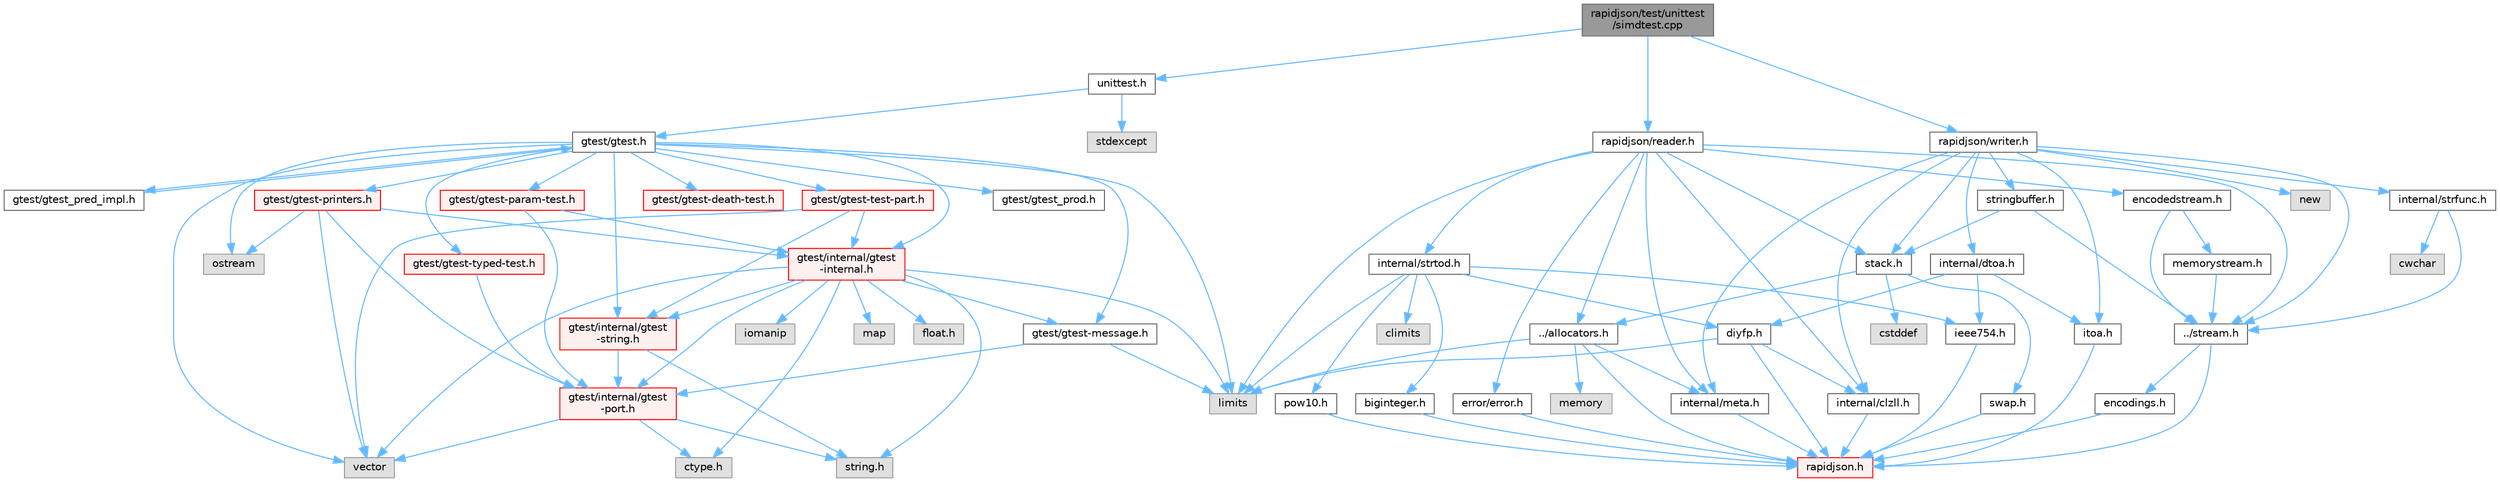 digraph "rapidjson/test/unittest/simdtest.cpp"
{
 // LATEX_PDF_SIZE
  bgcolor="transparent";
  edge [fontname=Helvetica,fontsize=10,labelfontname=Helvetica,labelfontsize=10];
  node [fontname=Helvetica,fontsize=10,shape=box,height=0.2,width=0.4];
  Node1 [id="Node000001",label="rapidjson/test/unittest\l/simdtest.cpp",height=0.2,width=0.4,color="gray40", fillcolor="grey60", style="filled", fontcolor="black",tooltip=" "];
  Node1 -> Node2 [id="edge1_Node000001_Node000002",color="steelblue1",style="solid",tooltip=" "];
  Node2 [id="Node000002",label="unittest.h",height=0.2,width=0.4,color="grey40", fillcolor="white", style="filled",URL="$unittest_8h.html",tooltip=" "];
  Node2 -> Node3 [id="edge2_Node000002_Node000003",color="steelblue1",style="solid",tooltip=" "];
  Node3 [id="Node000003",label="gtest/gtest.h",height=0.2,width=0.4,color="grey40", fillcolor="white", style="filled",URL="$gtest_8h.html",tooltip=" "];
  Node3 -> Node4 [id="edge3_Node000003_Node000004",color="steelblue1",style="solid",tooltip=" "];
  Node4 [id="Node000004",label="limits",height=0.2,width=0.4,color="grey60", fillcolor="#E0E0E0", style="filled",tooltip=" "];
  Node3 -> Node5 [id="edge4_Node000003_Node000005",color="steelblue1",style="solid",tooltip=" "];
  Node5 [id="Node000005",label="ostream",height=0.2,width=0.4,color="grey60", fillcolor="#E0E0E0", style="filled",tooltip=" "];
  Node3 -> Node6 [id="edge5_Node000003_Node000006",color="steelblue1",style="solid",tooltip=" "];
  Node6 [id="Node000006",label="vector",height=0.2,width=0.4,color="grey60", fillcolor="#E0E0E0", style="filled",tooltip=" "];
  Node3 -> Node7 [id="edge6_Node000003_Node000007",color="steelblue1",style="solid",tooltip=" "];
  Node7 [id="Node000007",label="gtest/internal/gtest\l-internal.h",height=0.2,width=0.4,color="red", fillcolor="#FFF0F0", style="filled",URL="$gtest-internal_8h.html",tooltip=" "];
  Node7 -> Node8 [id="edge7_Node000007_Node000008",color="steelblue1",style="solid",tooltip=" "];
  Node8 [id="Node000008",label="gtest/internal/gtest\l-port.h",height=0.2,width=0.4,color="red", fillcolor="#FFF0F0", style="filled",URL="$gtest-port_8h.html",tooltip=" "];
  Node8 -> Node9 [id="edge8_Node000008_Node000009",color="steelblue1",style="solid",tooltip=" "];
  Node9 [id="Node000009",label="ctype.h",height=0.2,width=0.4,color="grey60", fillcolor="#E0E0E0", style="filled",tooltip=" "];
  Node8 -> Node13 [id="edge9_Node000008_Node000013",color="steelblue1",style="solid",tooltip=" "];
  Node13 [id="Node000013",label="string.h",height=0.2,width=0.4,color="grey60", fillcolor="#E0E0E0", style="filled",tooltip=" "];
  Node8 -> Node6 [id="edge10_Node000008_Node000006",color="steelblue1",style="solid",tooltip=" "];
  Node7 -> Node9 [id="edge11_Node000007_Node000009",color="steelblue1",style="solid",tooltip=" "];
  Node7 -> Node40 [id="edge12_Node000007_Node000040",color="steelblue1",style="solid",tooltip=" "];
  Node40 [id="Node000040",label="float.h",height=0.2,width=0.4,color="grey60", fillcolor="#E0E0E0", style="filled",tooltip=" "];
  Node7 -> Node13 [id="edge13_Node000007_Node000013",color="steelblue1",style="solid",tooltip=" "];
  Node7 -> Node41 [id="edge14_Node000007_Node000041",color="steelblue1",style="solid",tooltip=" "];
  Node41 [id="Node000041",label="iomanip",height=0.2,width=0.4,color="grey60", fillcolor="#E0E0E0", style="filled",tooltip=" "];
  Node7 -> Node4 [id="edge15_Node000007_Node000004",color="steelblue1",style="solid",tooltip=" "];
  Node7 -> Node42 [id="edge16_Node000007_Node000042",color="steelblue1",style="solid",tooltip=" "];
  Node42 [id="Node000042",label="map",height=0.2,width=0.4,color="grey60", fillcolor="#E0E0E0", style="filled",tooltip=" "];
  Node7 -> Node6 [id="edge17_Node000007_Node000006",color="steelblue1",style="solid",tooltip=" "];
  Node7 -> Node44 [id="edge18_Node000007_Node000044",color="steelblue1",style="solid",tooltip=" "];
  Node44 [id="Node000044",label="gtest/gtest-message.h",height=0.2,width=0.4,color="grey40", fillcolor="white", style="filled",URL="$gtest-message_8h.html",tooltip=" "];
  Node44 -> Node4 [id="edge19_Node000044_Node000004",color="steelblue1",style="solid",tooltip=" "];
  Node44 -> Node8 [id="edge20_Node000044_Node000008",color="steelblue1",style="solid",tooltip=" "];
  Node7 -> Node46 [id="edge21_Node000007_Node000046",color="steelblue1",style="solid",tooltip=" "];
  Node46 [id="Node000046",label="gtest/internal/gtest\l-string.h",height=0.2,width=0.4,color="red", fillcolor="#FFF0F0", style="filled",URL="$gtest-string_8h.html",tooltip=" "];
  Node46 -> Node13 [id="edge22_Node000046_Node000013",color="steelblue1",style="solid",tooltip=" "];
  Node46 -> Node8 [id="edge23_Node000046_Node000008",color="steelblue1",style="solid",tooltip=" "];
  Node3 -> Node46 [id="edge24_Node000003_Node000046",color="steelblue1",style="solid",tooltip=" "];
  Node3 -> Node48 [id="edge25_Node000003_Node000048",color="steelblue1",style="solid",tooltip=" "];
  Node48 [id="Node000048",label="gtest/gtest-death-test.h",height=0.2,width=0.4,color="red", fillcolor="#FFF0F0", style="filled",URL="$gtest-death-test_8h.html",tooltip=" "];
  Node3 -> Node44 [id="edge26_Node000003_Node000044",color="steelblue1",style="solid",tooltip=" "];
  Node3 -> Node50 [id="edge27_Node000003_Node000050",color="steelblue1",style="solid",tooltip=" "];
  Node50 [id="Node000050",label="gtest/gtest-param-test.h",height=0.2,width=0.4,color="red", fillcolor="#FFF0F0", style="filled",URL="$gtest-param-test_8h.html",tooltip=" "];
  Node50 -> Node8 [id="edge28_Node000050_Node000008",color="steelblue1",style="solid",tooltip=" "];
  Node50 -> Node7 [id="edge29_Node000050_Node000007",color="steelblue1",style="solid",tooltip=" "];
  Node3 -> Node55 [id="edge30_Node000003_Node000055",color="steelblue1",style="solid",tooltip=" "];
  Node55 [id="Node000055",label="gtest/gtest-printers.h",height=0.2,width=0.4,color="red", fillcolor="#FFF0F0", style="filled",URL="$gtest-printers_8h.html",tooltip=" "];
  Node55 -> Node5 [id="edge31_Node000055_Node000005",color="steelblue1",style="solid",tooltip=" "];
  Node55 -> Node6 [id="edge32_Node000055_Node000006",color="steelblue1",style="solid",tooltip=" "];
  Node55 -> Node8 [id="edge33_Node000055_Node000008",color="steelblue1",style="solid",tooltip=" "];
  Node55 -> Node7 [id="edge34_Node000055_Node000007",color="steelblue1",style="solid",tooltip=" "];
  Node3 -> Node58 [id="edge35_Node000003_Node000058",color="steelblue1",style="solid",tooltip=" "];
  Node58 [id="Node000058",label="gtest/gtest_prod.h",height=0.2,width=0.4,color="grey40", fillcolor="white", style="filled",URL="$gtest__prod_8h.html",tooltip=" "];
  Node3 -> Node59 [id="edge36_Node000003_Node000059",color="steelblue1",style="solid",tooltip=" "];
  Node59 [id="Node000059",label="gtest/gtest-test-part.h",height=0.2,width=0.4,color="red", fillcolor="#FFF0F0", style="filled",URL="$gtest-test-part_8h.html",tooltip=" "];
  Node59 -> Node6 [id="edge37_Node000059_Node000006",color="steelblue1",style="solid",tooltip=" "];
  Node59 -> Node7 [id="edge38_Node000059_Node000007",color="steelblue1",style="solid",tooltip=" "];
  Node59 -> Node46 [id="edge39_Node000059_Node000046",color="steelblue1",style="solid",tooltip=" "];
  Node3 -> Node61 [id="edge40_Node000003_Node000061",color="steelblue1",style="solid",tooltip=" "];
  Node61 [id="Node000061",label="gtest/gtest-typed-test.h",height=0.2,width=0.4,color="red", fillcolor="#FFF0F0", style="filled",URL="$gtest-typed-test_8h.html",tooltip=" "];
  Node61 -> Node8 [id="edge41_Node000061_Node000008",color="steelblue1",style="solid",tooltip=" "];
  Node3 -> Node62 [id="edge42_Node000003_Node000062",color="steelblue1",style="solid",tooltip=" "];
  Node62 [id="Node000062",label="gtest/gtest_pred_impl.h",height=0.2,width=0.4,color="grey40", fillcolor="white", style="filled",URL="$gtest__pred__impl_8h.html",tooltip=" "];
  Node62 -> Node3 [id="edge43_Node000062_Node000003",color="steelblue1",style="solid",tooltip=" "];
  Node2 -> Node63 [id="edge44_Node000002_Node000063",color="steelblue1",style="solid",tooltip=" "];
  Node63 [id="Node000063",label="stdexcept",height=0.2,width=0.4,color="grey60", fillcolor="#E0E0E0", style="filled",tooltip=" "];
  Node1 -> Node64 [id="edge45_Node000001_Node000064",color="steelblue1",style="solid",tooltip=" "];
  Node64 [id="Node000064",label="rapidjson/reader.h",height=0.2,width=0.4,color="grey40", fillcolor="white", style="filled",URL="$reader_8h.html",tooltip=" "];
  Node64 -> Node26 [id="edge46_Node000064_Node000026",color="steelblue1",style="solid",tooltip=" "];
  Node26 [id="Node000026",label="../allocators.h",height=0.2,width=0.4,color="grey40", fillcolor="white", style="filled",URL="$allocators_8h.html",tooltip=" "];
  Node26 -> Node27 [id="edge47_Node000026_Node000027",color="steelblue1",style="solid",tooltip=" "];
  Node27 [id="Node000027",label="rapidjson.h",height=0.2,width=0.4,color="red", fillcolor="#FFF0F0", style="filled",URL="$rapidjson_8h.html",tooltip="common definitions and configuration"];
  Node26 -> Node31 [id="edge48_Node000026_Node000031",color="steelblue1",style="solid",tooltip=" "];
  Node31 [id="Node000031",label="internal/meta.h",height=0.2,width=0.4,color="grey40", fillcolor="white", style="filled",URL="$meta_8h.html",tooltip=" "];
  Node31 -> Node27 [id="edge49_Node000031_Node000027",color="steelblue1",style="solid",tooltip=" "];
  Node26 -> Node32 [id="edge50_Node000026_Node000032",color="steelblue1",style="solid",tooltip=" "];
  Node32 [id="Node000032",label="memory",height=0.2,width=0.4,color="grey60", fillcolor="#E0E0E0", style="filled",tooltip=" "];
  Node26 -> Node4 [id="edge51_Node000026_Node000004",color="steelblue1",style="solid",tooltip=" "];
  Node64 -> Node33 [id="edge52_Node000064_Node000033",color="steelblue1",style="solid",tooltip=" "];
  Node33 [id="Node000033",label="../stream.h",height=0.2,width=0.4,color="grey40", fillcolor="white", style="filled",URL="$stream_8h.html",tooltip=" "];
  Node33 -> Node27 [id="edge53_Node000033_Node000027",color="steelblue1",style="solid",tooltip=" "];
  Node33 -> Node34 [id="edge54_Node000033_Node000034",color="steelblue1",style="solid",tooltip=" "];
  Node34 [id="Node000034",label="encodings.h",height=0.2,width=0.4,color="grey40", fillcolor="white", style="filled",URL="$encodings_8h.html",tooltip=" "];
  Node34 -> Node27 [id="edge55_Node000034_Node000027",color="steelblue1",style="solid",tooltip=" "];
  Node64 -> Node65 [id="edge56_Node000064_Node000065",color="steelblue1",style="solid",tooltip=" "];
  Node65 [id="Node000065",label="encodedstream.h",height=0.2,width=0.4,color="grey40", fillcolor="white", style="filled",URL="$encodedstream_8h.html",tooltip=" "];
  Node65 -> Node33 [id="edge57_Node000065_Node000033",color="steelblue1",style="solid",tooltip=" "];
  Node65 -> Node66 [id="edge58_Node000065_Node000066",color="steelblue1",style="solid",tooltip=" "];
  Node66 [id="Node000066",label="memorystream.h",height=0.2,width=0.4,color="grey40", fillcolor="white", style="filled",URL="$memorystream_8h.html",tooltip=" "];
  Node66 -> Node33 [id="edge59_Node000066_Node000033",color="steelblue1",style="solid",tooltip=" "];
  Node64 -> Node67 [id="edge60_Node000064_Node000067",color="steelblue1",style="solid",tooltip=" "];
  Node67 [id="Node000067",label="internal/clzll.h",height=0.2,width=0.4,color="grey40", fillcolor="white", style="filled",URL="$clzll_8h.html",tooltip=" "];
  Node67 -> Node27 [id="edge61_Node000067_Node000027",color="steelblue1",style="solid",tooltip=" "];
  Node64 -> Node31 [id="edge62_Node000064_Node000031",color="steelblue1",style="solid",tooltip=" "];
  Node64 -> Node35 [id="edge63_Node000064_Node000035",color="steelblue1",style="solid",tooltip=" "];
  Node35 [id="Node000035",label="stack.h",height=0.2,width=0.4,color="grey40", fillcolor="white", style="filled",URL="$stack_8h.html",tooltip=" "];
  Node35 -> Node26 [id="edge64_Node000035_Node000026",color="steelblue1",style="solid",tooltip=" "];
  Node35 -> Node36 [id="edge65_Node000035_Node000036",color="steelblue1",style="solid",tooltip=" "];
  Node36 [id="Node000036",label="swap.h",height=0.2,width=0.4,color="grey40", fillcolor="white", style="filled",URL="$swap_8h.html",tooltip=" "];
  Node36 -> Node27 [id="edge66_Node000036_Node000027",color="steelblue1",style="solid",tooltip=" "];
  Node35 -> Node37 [id="edge67_Node000035_Node000037",color="steelblue1",style="solid",tooltip=" "];
  Node37 [id="Node000037",label="cstddef",height=0.2,width=0.4,color="grey60", fillcolor="#E0E0E0", style="filled",tooltip=" "];
  Node64 -> Node68 [id="edge68_Node000064_Node000068",color="steelblue1",style="solid",tooltip=" "];
  Node68 [id="Node000068",label="internal/strtod.h",height=0.2,width=0.4,color="grey40", fillcolor="white", style="filled",URL="$strtod_8h.html",tooltip=" "];
  Node68 -> Node69 [id="edge69_Node000068_Node000069",color="steelblue1",style="solid",tooltip=" "];
  Node69 [id="Node000069",label="ieee754.h",height=0.2,width=0.4,color="grey40", fillcolor="white", style="filled",URL="$ieee754_8h.html",tooltip=" "];
  Node69 -> Node27 [id="edge70_Node000069_Node000027",color="steelblue1",style="solid",tooltip=" "];
  Node68 -> Node70 [id="edge71_Node000068_Node000070",color="steelblue1",style="solid",tooltip=" "];
  Node70 [id="Node000070",label="biginteger.h",height=0.2,width=0.4,color="grey40", fillcolor="white", style="filled",URL="$biginteger_8h.html",tooltip=" "];
  Node70 -> Node27 [id="edge72_Node000070_Node000027",color="steelblue1",style="solid",tooltip=" "];
  Node68 -> Node71 [id="edge73_Node000068_Node000071",color="steelblue1",style="solid",tooltip=" "];
  Node71 [id="Node000071",label="diyfp.h",height=0.2,width=0.4,color="grey40", fillcolor="white", style="filled",URL="$diyfp_8h.html",tooltip=" "];
  Node71 -> Node27 [id="edge74_Node000071_Node000027",color="steelblue1",style="solid",tooltip=" "];
  Node71 -> Node67 [id="edge75_Node000071_Node000067",color="steelblue1",style="solid",tooltip=" "];
  Node71 -> Node4 [id="edge76_Node000071_Node000004",color="steelblue1",style="solid",tooltip=" "];
  Node68 -> Node72 [id="edge77_Node000068_Node000072",color="steelblue1",style="solid",tooltip=" "];
  Node72 [id="Node000072",label="pow10.h",height=0.2,width=0.4,color="grey40", fillcolor="white", style="filled",URL="$pow10_8h.html",tooltip=" "];
  Node72 -> Node27 [id="edge78_Node000072_Node000027",color="steelblue1",style="solid",tooltip=" "];
  Node68 -> Node73 [id="edge79_Node000068_Node000073",color="steelblue1",style="solid",tooltip=" "];
  Node73 [id="Node000073",label="climits",height=0.2,width=0.4,color="grey60", fillcolor="#E0E0E0", style="filled",tooltip=" "];
  Node68 -> Node4 [id="edge80_Node000068_Node000004",color="steelblue1",style="solid",tooltip=" "];
  Node64 -> Node4 [id="edge81_Node000064_Node000004",color="steelblue1",style="solid",tooltip=" "];
  Node64 -> Node74 [id="edge82_Node000064_Node000074",color="steelblue1",style="solid",tooltip=" "];
  Node74 [id="Node000074",label="error/error.h",height=0.2,width=0.4,color="grey40", fillcolor="white", style="filled",URL="$error_8h.html",tooltip=" "];
  Node74 -> Node27 [id="edge83_Node000074_Node000027",color="steelblue1",style="solid",tooltip=" "];
  Node1 -> Node75 [id="edge84_Node000001_Node000075",color="steelblue1",style="solid",tooltip=" "];
  Node75 [id="Node000075",label="rapidjson/writer.h",height=0.2,width=0.4,color="grey40", fillcolor="white", style="filled",URL="$writer_8h.html",tooltip=" "];
  Node75 -> Node33 [id="edge85_Node000075_Node000033",color="steelblue1",style="solid",tooltip=" "];
  Node75 -> Node67 [id="edge86_Node000075_Node000067",color="steelblue1",style="solid",tooltip=" "];
  Node75 -> Node31 [id="edge87_Node000075_Node000031",color="steelblue1",style="solid",tooltip=" "];
  Node75 -> Node35 [id="edge88_Node000075_Node000035",color="steelblue1",style="solid",tooltip=" "];
  Node75 -> Node76 [id="edge89_Node000075_Node000076",color="steelblue1",style="solid",tooltip=" "];
  Node76 [id="Node000076",label="internal/strfunc.h",height=0.2,width=0.4,color="grey40", fillcolor="white", style="filled",URL="$strfunc_8h.html",tooltip=" "];
  Node76 -> Node33 [id="edge90_Node000076_Node000033",color="steelblue1",style="solid",tooltip=" "];
  Node76 -> Node77 [id="edge91_Node000076_Node000077",color="steelblue1",style="solid",tooltip=" "];
  Node77 [id="Node000077",label="cwchar",height=0.2,width=0.4,color="grey60", fillcolor="#E0E0E0", style="filled",tooltip=" "];
  Node75 -> Node78 [id="edge92_Node000075_Node000078",color="steelblue1",style="solid",tooltip=" "];
  Node78 [id="Node000078",label="internal/dtoa.h",height=0.2,width=0.4,color="grey40", fillcolor="white", style="filled",URL="$dtoa_8h.html",tooltip=" "];
  Node78 -> Node79 [id="edge93_Node000078_Node000079",color="steelblue1",style="solid",tooltip=" "];
  Node79 [id="Node000079",label="itoa.h",height=0.2,width=0.4,color="grey40", fillcolor="white", style="filled",URL="$itoa_8h.html",tooltip=" "];
  Node79 -> Node27 [id="edge94_Node000079_Node000027",color="steelblue1",style="solid",tooltip=" "];
  Node78 -> Node71 [id="edge95_Node000078_Node000071",color="steelblue1",style="solid",tooltip=" "];
  Node78 -> Node69 [id="edge96_Node000078_Node000069",color="steelblue1",style="solid",tooltip=" "];
  Node75 -> Node79 [id="edge97_Node000075_Node000079",color="steelblue1",style="solid",tooltip=" "];
  Node75 -> Node80 [id="edge98_Node000075_Node000080",color="steelblue1",style="solid",tooltip=" "];
  Node80 [id="Node000080",label="stringbuffer.h",height=0.2,width=0.4,color="grey40", fillcolor="white", style="filled",URL="$stringbuffer_8h.html",tooltip=" "];
  Node80 -> Node33 [id="edge99_Node000080_Node000033",color="steelblue1",style="solid",tooltip=" "];
  Node80 -> Node35 [id="edge100_Node000080_Node000035",color="steelblue1",style="solid",tooltip=" "];
  Node75 -> Node81 [id="edge101_Node000075_Node000081",color="steelblue1",style="solid",tooltip=" "];
  Node81 [id="Node000081",label="new",height=0.2,width=0.4,color="grey60", fillcolor="#E0E0E0", style="filled",tooltip=" "];
}
